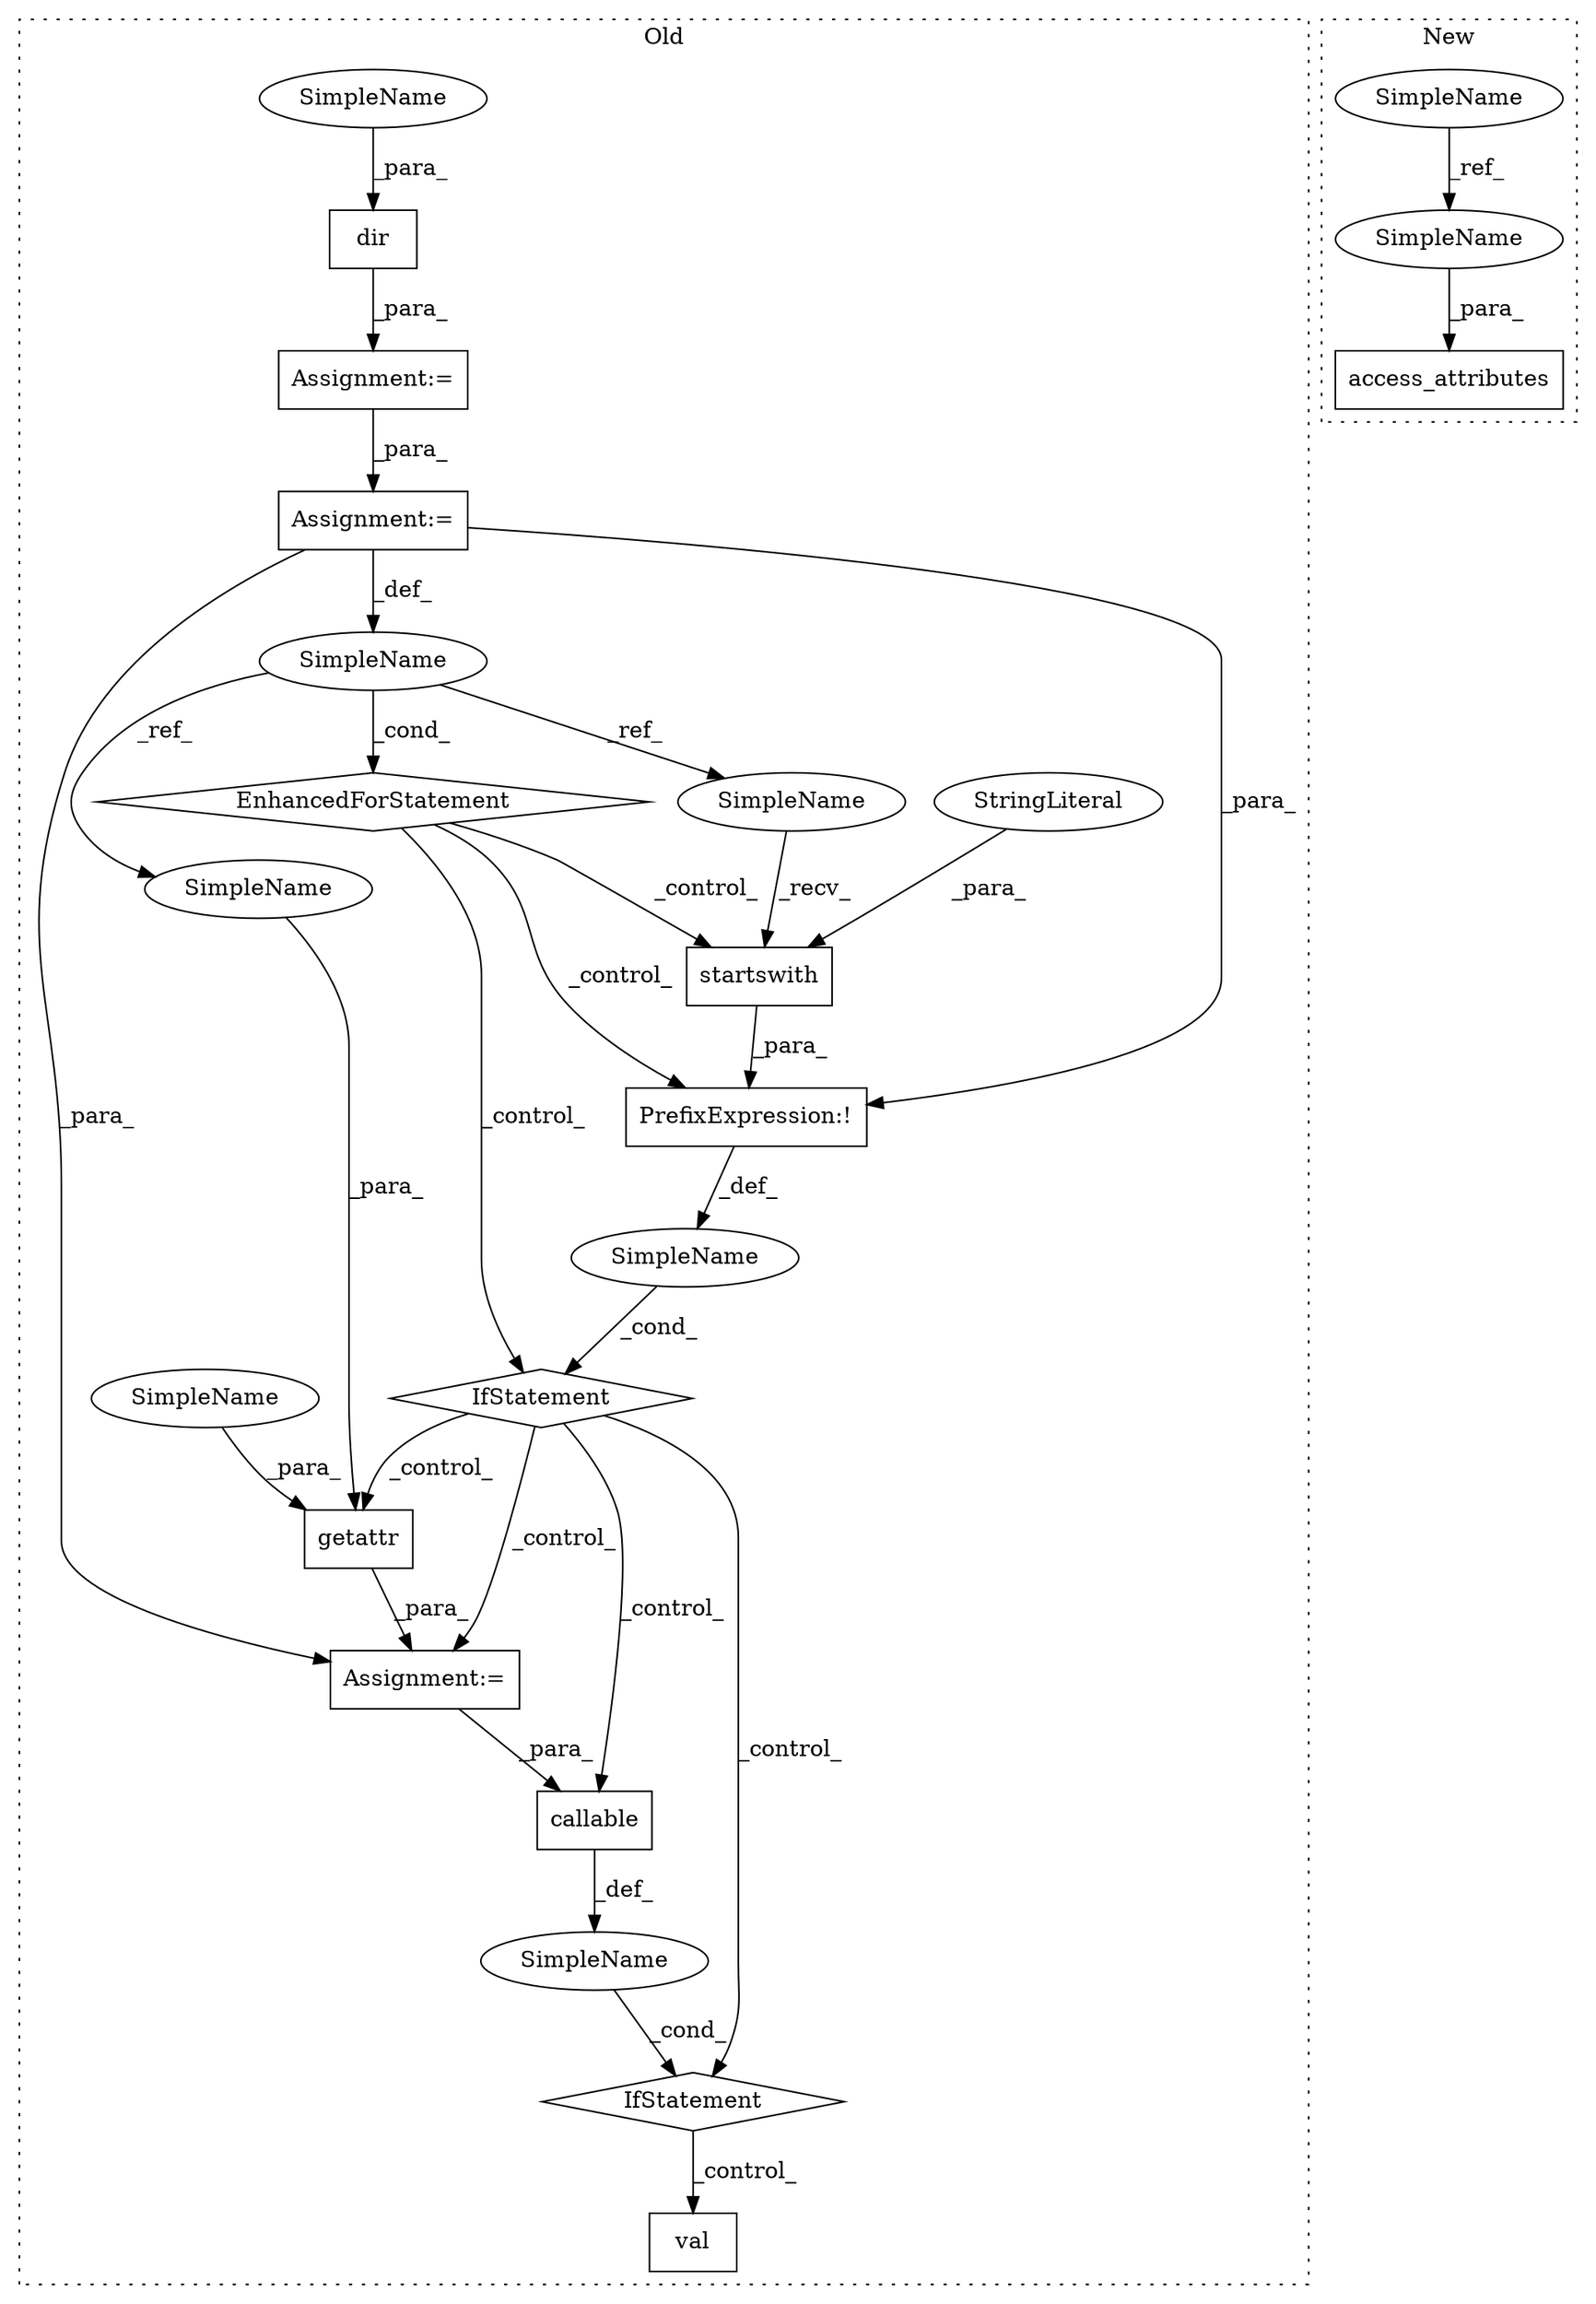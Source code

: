 digraph G {
subgraph cluster0 {
1 [label="dir" a="32" s="2415,2422" l="4,1" shape="box"];
3 [label="val" a="32" s="2603" l="5" shape="box"];
4 [label="startswith" a="32" s="2515,2529" l="11,1" shape="box"];
5 [label="PrefixExpression:!" a="38" s="2510" l="1" shape="box"];
6 [label="callable" a="32" s="2576,2588" l="9,1" shape="box"];
7 [label="EnhancedForStatement" a="70" s="2429,2496" l="53,2" shape="diamond"];
8 [label="SimpleName" a="42" s="" l="" shape="ellipse"];
9 [label="IfStatement" a="25" s="2572,2589" l="4,2" shape="diamond"];
11 [label="getattr" a="32" s="2546,2561" l="8,1" shape="box"];
12 [label="IfStatement" a="25" s="2506,2530" l="4,2" shape="diamond"];
13 [label="SimpleName" a="42" s="" l="" shape="ellipse"];
14 [label="SimpleName" a="42" s="2489" l="3" shape="ellipse"];
15 [label="Assignment:=" a="7" s="2414" l="1" shape="box"];
16 [label="StringLiteral" a="45" s="2526" l="3" shape="ellipse"];
17 [label="Assignment:=" a="7" s="2429,2496" l="53,2" shape="box"];
18 [label="Assignment:=" a="7" s="2545" l="1" shape="box"];
19 [label="SimpleName" a="42" s="2511" l="3" shape="ellipse"];
20 [label="SimpleName" a="42" s="2558" l="3" shape="ellipse"];
22 [label="SimpleName" a="42" s="2554" l="3" shape="ellipse"];
23 [label="SimpleName" a="42" s="2419" l="3" shape="ellipse"];
label = "Old";
style="dotted";
}
subgraph cluster1 {
2 [label="access_attributes" a="32" s="2428,2449" l="18,1" shape="box"];
10 [label="SimpleName" a="42" s="1552" l="3" shape="ellipse"];
21 [label="SimpleName" a="42" s="2446" l="3" shape="ellipse"];
label = "New";
style="dotted";
}
1 -> 15 [label="_para_"];
4 -> 5 [label="_para_"];
5 -> 13 [label="_def_"];
6 -> 8 [label="_def_"];
7 -> 12 [label="_control_"];
7 -> 5 [label="_control_"];
7 -> 4 [label="_control_"];
8 -> 9 [label="_cond_"];
9 -> 3 [label="_control_"];
10 -> 21 [label="_ref_"];
11 -> 18 [label="_para_"];
12 -> 9 [label="_control_"];
12 -> 6 [label="_control_"];
12 -> 11 [label="_control_"];
12 -> 18 [label="_control_"];
13 -> 12 [label="_cond_"];
14 -> 19 [label="_ref_"];
14 -> 7 [label="_cond_"];
14 -> 20 [label="_ref_"];
15 -> 17 [label="_para_"];
16 -> 4 [label="_para_"];
17 -> 5 [label="_para_"];
17 -> 18 [label="_para_"];
17 -> 14 [label="_def_"];
18 -> 6 [label="_para_"];
19 -> 4 [label="_recv_"];
20 -> 11 [label="_para_"];
21 -> 2 [label="_para_"];
22 -> 11 [label="_para_"];
23 -> 1 [label="_para_"];
}